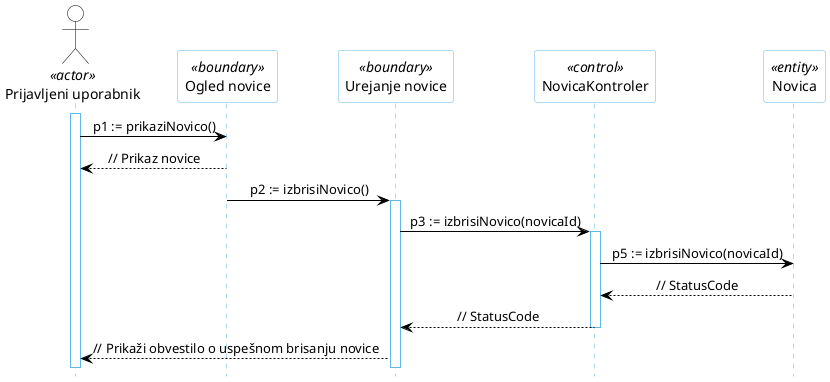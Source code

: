 @startuml
hide footbox

skinparam backgroundcolor transparent
skinparam defaultTextAlignment center
skinparam actorBorderColor black
skinparam actorBackgroundColor white
skinparam arrowColor black
skinparam sequenceLifeLineBorderColor #5FB8EC
skinparam sequenceParticipantBorderColor #5FB8EC
skinparam sequenceParticipantBackgroundColor white

actor "Prijavljeni uporabnik" AS U1 <<actor>>

participant "Ogled novice" as R6 <<boundary>>
participant "Urejanje novice" as R5 <<boundary>>
participant "NovicaKontroler" as R2 <<control>>
participant "Novica" as R4 <<entity>>

activate U1
U1 -> R6: p1 := prikaziNovico()
R6 --> U1: // Prikaz novice
R6 -> R5: p2 := izbrisiNovico()
activate R5
R5 -> R2: p3 := izbrisiNovico(novicaId)
activate R2
R2 -> R4: p5 := izbrisiNovico(novicaId)
R4 --> R2: // StatusCode
R2 --> R5: // StatusCode
deactivate R2
R5 --> U1: // Prikaži obvestilo o uspešnom brisanju novice
@enduml
